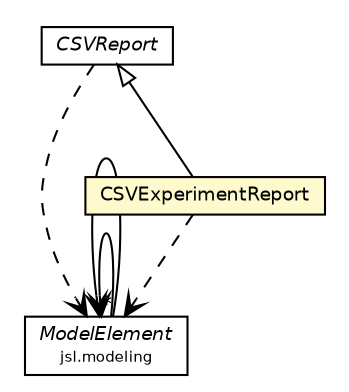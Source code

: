 #!/usr/local/bin/dot
#
# Class diagram 
# Generated by UMLGraph version 5.4 (http://www.umlgraph.org/)
#

digraph G {
	edge [fontname="Helvetica",fontsize=10,labelfontname="Helvetica",labelfontsize=10];
	node [fontname="Helvetica",fontsize=10,shape=plaintext];
	nodesep=0.25;
	ranksep=0.5;
	// jsl.modeling.ModelElement
	c39936 [label=<<table title="jsl.modeling.ModelElement" border="0" cellborder="1" cellspacing="0" cellpadding="2" port="p" href="../../modeling/ModelElement.html">
		<tr><td><table border="0" cellspacing="0" cellpadding="1">
<tr><td align="center" balign="center"><font face="Helvetica-Oblique"> ModelElement </font></td></tr>
<tr><td align="center" balign="center"><font point-size="7.0"> jsl.modeling </font></td></tr>
		</table></td></tr>
		</table>>, URL="../../modeling/ModelElement.html", fontname="Helvetica", fontcolor="black", fontsize=9.0];
	// jsl.observers.textfile.CSVReport
	c40210 [label=<<table title="jsl.observers.textfile.CSVReport" border="0" cellborder="1" cellspacing="0" cellpadding="2" port="p" href="./CSVReport.html">
		<tr><td><table border="0" cellspacing="0" cellpadding="1">
<tr><td align="center" balign="center"><font face="Helvetica-Oblique"> CSVReport </font></td></tr>
		</table></td></tr>
		</table>>, URL="./CSVReport.html", fontname="Helvetica", fontcolor="black", fontsize=9.0];
	// jsl.observers.textfile.CSVExperimentReport
	c40212 [label=<<table title="jsl.observers.textfile.CSVExperimentReport" border="0" cellborder="1" cellspacing="0" cellpadding="2" port="p" bgcolor="lemonChiffon" href="./CSVExperimentReport.html">
		<tr><td><table border="0" cellspacing="0" cellpadding="1">
<tr><td align="center" balign="center"> CSVExperimentReport </td></tr>
		</table></td></tr>
		</table>>, URL="./CSVExperimentReport.html", fontname="Helvetica", fontcolor="black", fontsize=9.0];
	//jsl.observers.textfile.CSVExperimentReport extends jsl.observers.textfile.CSVReport
	c40210:p -> c40212:p [dir=back,arrowtail=empty];
	// jsl.modeling.ModelElement NAVASSOC jsl.modeling.ModelElement
	c39936:p -> c39936:p [taillabel="", label="", headlabel="*", fontname="Helvetica", fontcolor="black", fontsize=10.0, color="black", arrowhead=open];
	// jsl.modeling.ModelElement NAVASSOC jsl.modeling.ModelElement
	c39936:p -> c39936:p [taillabel="", label="", headlabel="", fontname="Helvetica", fontcolor="black", fontsize=10.0, color="black", arrowhead=open];
	// jsl.observers.textfile.CSVReport DEPEND jsl.modeling.ModelElement
	c40210:p -> c39936:p [taillabel="", label="", headlabel="", fontname="Helvetica", fontcolor="black", fontsize=10.0, color="black", arrowhead=open, style=dashed];
	// jsl.observers.textfile.CSVExperimentReport DEPEND jsl.modeling.ModelElement
	c40212:p -> c39936:p [taillabel="", label="", headlabel="", fontname="Helvetica", fontcolor="black", fontsize=10.0, color="black", arrowhead=open, style=dashed];
}

